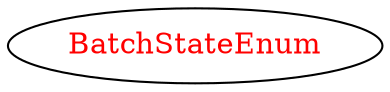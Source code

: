 digraph dependencyGraph {
 concentrate=true;
 ranksep="2.0";
 rankdir="LR"; 
 splines="ortho";
"BatchStateEnum" [fontcolor="red"];
}
